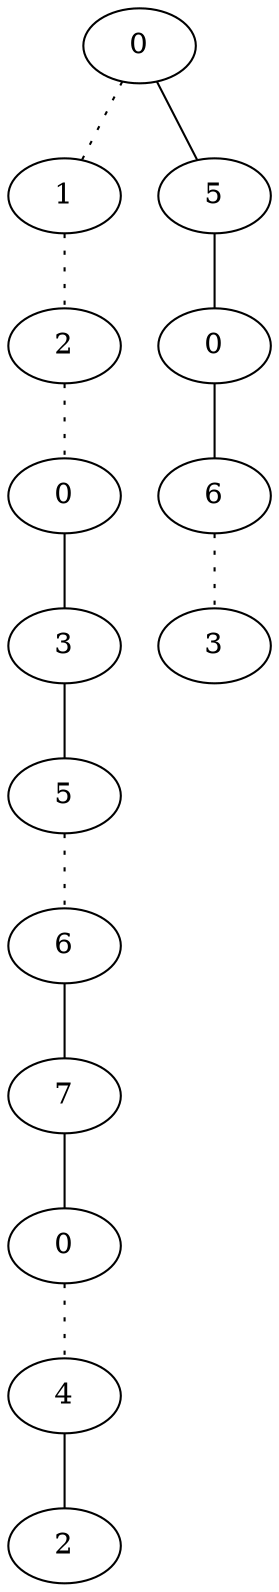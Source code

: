 graph {
a0[label=0];
a1[label=1];
a2[label=2];
a3[label=0];
a4[label=3];
a5[label=5];
a6[label=6];
a7[label=7];
a8[label=0];
a9[label=4];
a10[label=2];
a11[label=5];
a12[label=0];
a13[label=6];
a14[label=3];
a0 -- a1 [style=dotted];
a0 -- a11;
a1 -- a2 [style=dotted];
a2 -- a3 [style=dotted];
a3 -- a4;
a4 -- a5;
a5 -- a6 [style=dotted];
a6 -- a7;
a7 -- a8;
a8 -- a9 [style=dotted];
a9 -- a10;
a11 -- a12;
a12 -- a13;
a13 -- a14 [style=dotted];
}
